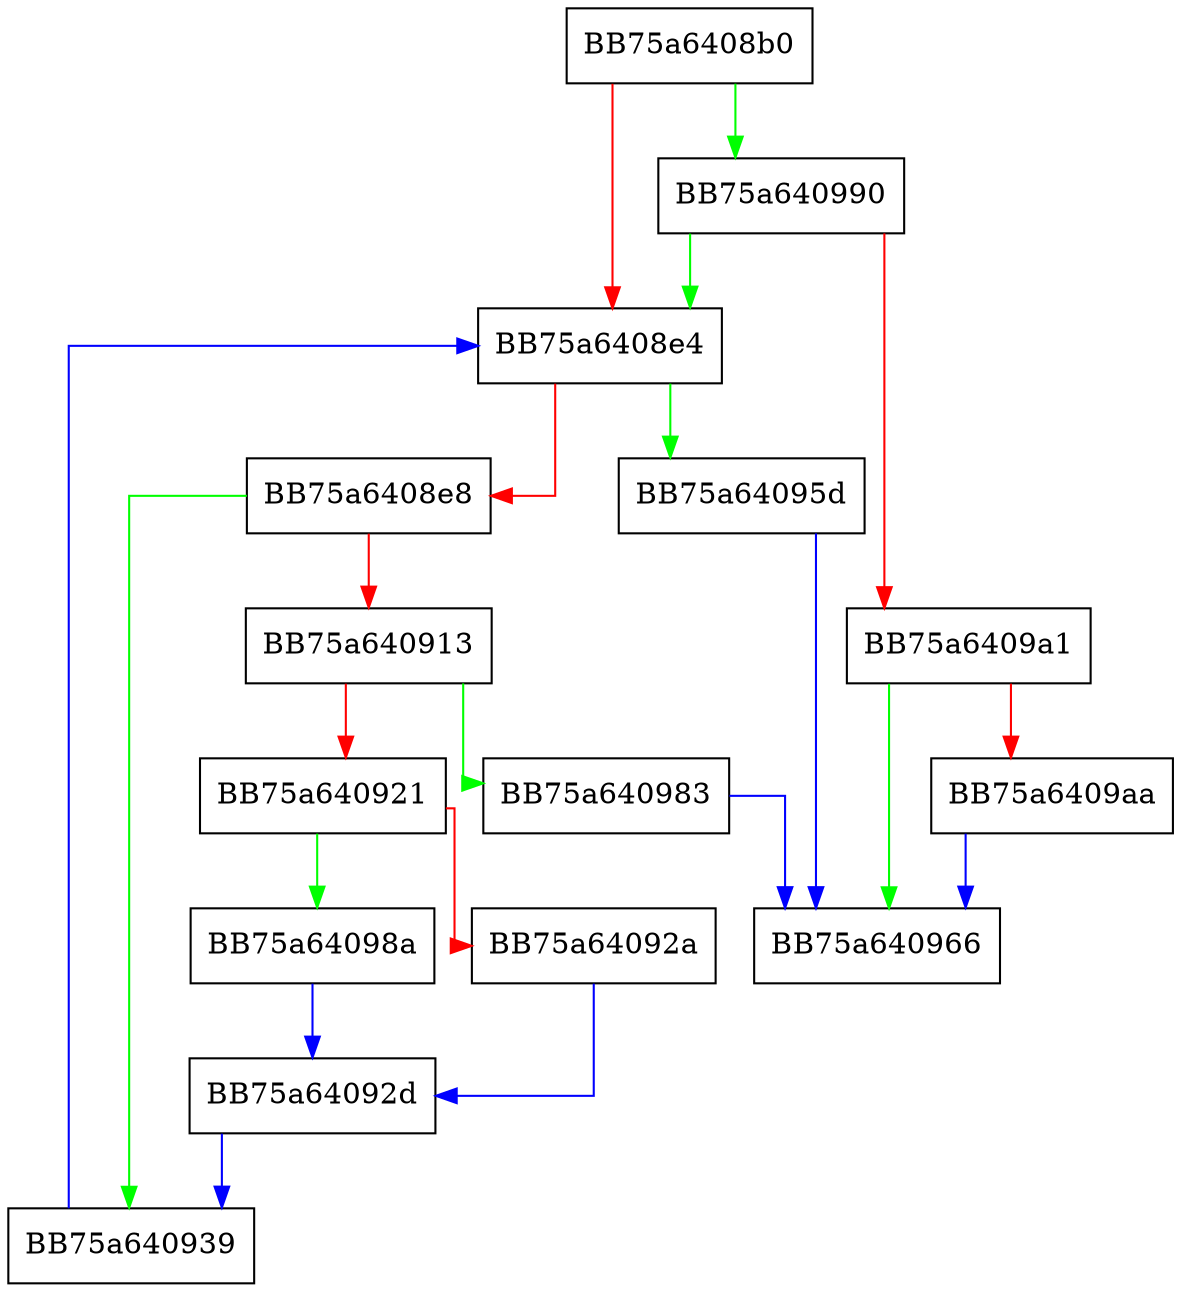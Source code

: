 digraph memjrnlWrite {
  node [shape="box"];
  graph [splines=ortho];
  BB75a6408b0 -> BB75a640990 [color="green"];
  BB75a6408b0 -> BB75a6408e4 [color="red"];
  BB75a6408e4 -> BB75a64095d [color="green"];
  BB75a6408e4 -> BB75a6408e8 [color="red"];
  BB75a6408e8 -> BB75a640939 [color="green"];
  BB75a6408e8 -> BB75a640913 [color="red"];
  BB75a640913 -> BB75a640983 [color="green"];
  BB75a640913 -> BB75a640921 [color="red"];
  BB75a640921 -> BB75a64098a [color="green"];
  BB75a640921 -> BB75a64092a [color="red"];
  BB75a64092a -> BB75a64092d [color="blue"];
  BB75a64092d -> BB75a640939 [color="blue"];
  BB75a640939 -> BB75a6408e4 [color="blue"];
  BB75a64095d -> BB75a640966 [color="blue"];
  BB75a640983 -> BB75a640966 [color="blue"];
  BB75a64098a -> BB75a64092d [color="blue"];
  BB75a640990 -> BB75a6408e4 [color="green"];
  BB75a640990 -> BB75a6409a1 [color="red"];
  BB75a6409a1 -> BB75a640966 [color="green"];
  BB75a6409a1 -> BB75a6409aa [color="red"];
  BB75a6409aa -> BB75a640966 [color="blue"];
}